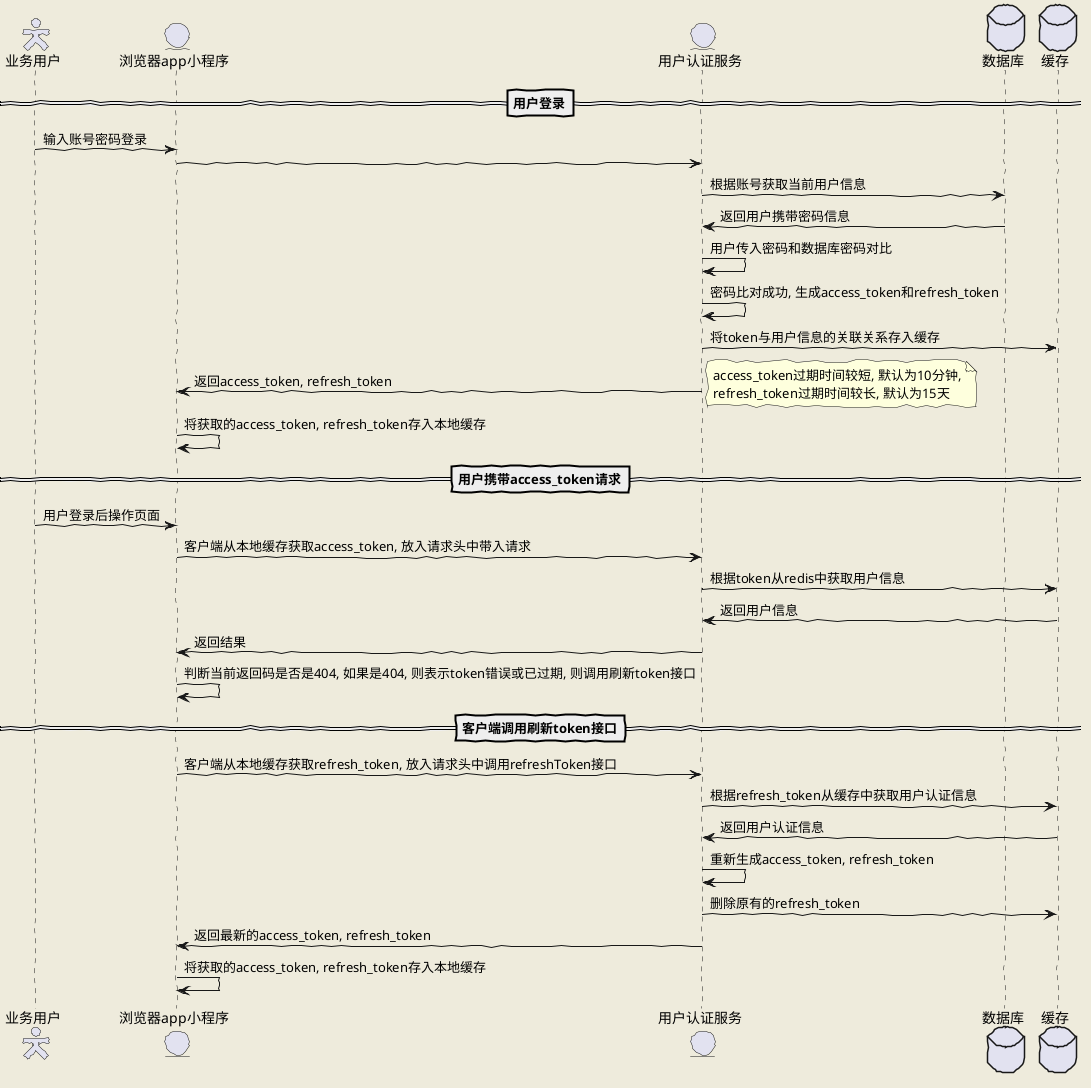 @startuml
skinparam handwritten true
skinparam backgroundColor #EEEBDC
skinparam actorStyle hollow

actor 业务用户 as user
entity 浏览器app小程序 as client
entity 用户认证服务 as user_auth
database 数据库 as db
database 缓存 as cache

==用户登录==
user -> client : 输入账号密码登录
client -> user_auth
user_auth -> db : 根据账号获取当前用户信息
db -> user_auth: 返回用户携带密码信息
user_auth -> user_auth: 用户传入密码和数据库密码对比
user_auth -> user_auth: 密码比对成功, 生成access_token和refresh_token
user_auth -> cache: 将token与用户信息的关联关系存入缓存
user_auth -> client: 返回access_token, refresh_token
note right
    access_token过期时间较短, 默认为10分钟,
    refresh_token过期时间较长, 默认为15天
end note
client -> client : 将获取的access_token, refresh_token存入本地缓存

==用户携带access_token请求==
user -> client: 用户登录后操作页面
client -> user_auth: 客户端从本地缓存获取access_token, 放入请求头中带入请求
user_auth -> cache: 根据token从redis中获取用户信息
cache -> user_auth: 返回用户信息
user_auth -> client : 返回结果
client -> client: 判断当前返回码是否是404, 如果是404, 则表示token错误或已过期, 则调用刷新token接口

==客户端调用刷新token接口==
client -> user_auth : 客户端从本地缓存获取refresh_token, 放入请求头中调用refreshToken接口
user_auth -> cache : 根据refresh_token从缓存中获取用户认证信息
cache -> user_auth: 返回用户认证信息
user_auth -> user_auth: 重新生成access_token, refresh_token
user_auth -> cache: 删除原有的refresh_token
user_auth -> client : 返回最新的access_token, refresh_token
client -> client : 将获取的access_token, refresh_token存入本地缓存

@enduml